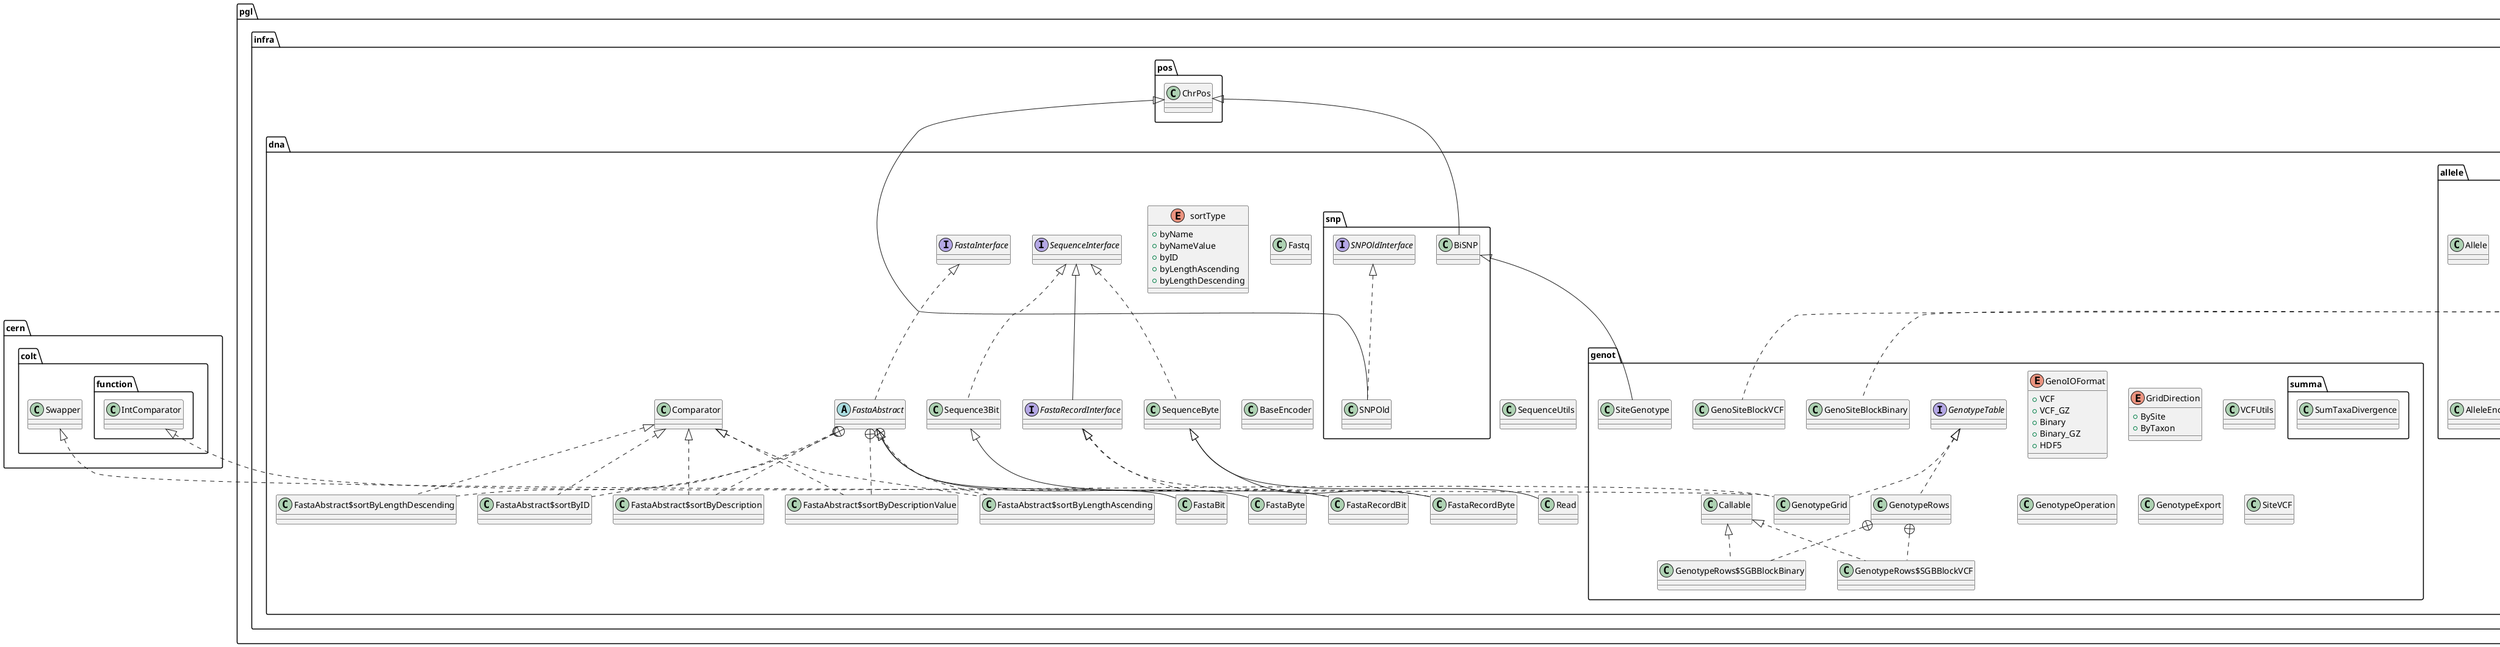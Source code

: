 @startuml
enum pgl.infra.dna.genot.GenoIOFormat {
+  VCF
+  VCF_GZ
+  Binary
+  Binary_GZ
+  HDF5
}

abstract class pgl.infra.dna.FastaAbstract {
}
enum pgl.infra.dna.sortType {
+  byName
+  byNameValue
+  byID
+  byLengthAscending
+  byLengthDescending
}

class pgl.infra.dna.FastaAbstract$sortByID {
}
class pgl.infra.dna.FastaAbstract$sortByDescription {
}
class pgl.infra.dna.FastaAbstract$sortByDescriptionValue {
}
class pgl.infra.dna.FastaAbstract$sortByLengthAscending {
}
class pgl.infra.dna.FastaAbstract$sortByLengthDescending {
}
class pgl.infra.dna.genot.GenotypeGrid {
}
enum pgl.infra.dna.genot.GridDirection {
+  BySite
+  ByTaxon
}

class pgl.infra.dna.allele.Allele {
}
class pgl.infra.dna.snp.SNPOld {
}
class pgl.infra.dna.Sequence3Bit {
}
class pgl.infra.dna.genot.VCFUtils {
}
class pgl.infra.dna.genot.summa.SumTaxaDivergence {
}
class pgl.infra.dna.genot.GenotypeOperation {
}
enum pgl.infra.dna.allele.AlleleType {
+  Reference
+  Alternative
+  Alternative2
+  Major
+  Minor
+  Minor2
+  Ancestral
+  Derived
}

class pgl.infra.dna.Fastq {
}
class pgl.infra.dna.FastaRecordByte {
}
class pgl.infra.dna.FastaRecordBit {
}
class pgl.infra.dna.Read {
}
interface pgl.infra.dna.FastaRecordInterface {
}
interface pgl.infra.dna.genot.GenotypeTable {
}
interface pgl.infra.dna.SequenceInterface {
}
interface pgl.infra.dna.FastaInterface {
}
class pgl.infra.dna.SequenceByte {
}
class pgl.infra.dna.BaseEncoder {
}
class pgl.infra.dna.genot.GenotypeExport {
}
class pgl.infra.dna.SequenceUtils {
}
class pgl.infra.dna.FastaBit {
}
class pgl.infra.dna.genot.GenoSiteBlockBinary {
}
class pgl.infra.dna.genot.GenotypeRows {
}
class pgl.infra.dna.genot.GenotypeRows$SGBBlockBinary {
}
class pgl.infra.dna.genot.GenotypeRows$SGBBlockVCF {
}
class pgl.infra.dna.allele.AlleleEncoder {
}
interface pgl.infra.dna.snp.SNPOldInterface {
}
class pgl.infra.dna.genot.GenoSiteBlockVCF {
}
class pgl.infra.dna.snp.BiSNP {
}
class pgl.infra.dna.FastaByte {
}
class pgl.infra.dna.genot.SiteGenotype {
}
class pgl.infra.dna.genot.SiteVCF {
}


pgl.infra.dna.FastaInterface <|.. pgl.infra.dna.FastaAbstract
pgl.infra.dna.FastaAbstract +.. pgl.infra.dna.FastaAbstract$sortByID
pgl.infra.dna.Comparator <|.. pgl.infra.dna.FastaAbstract$sortByID
pgl.infra.dna.FastaAbstract +.. pgl.infra.dna.FastaAbstract$sortByDescription
pgl.infra.dna.Comparator <|.. pgl.infra.dna.FastaAbstract$sortByDescription
pgl.infra.dna.FastaAbstract +.. pgl.infra.dna.FastaAbstract$sortByDescriptionValue
pgl.infra.dna.Comparator <|.. pgl.infra.dna.FastaAbstract$sortByDescriptionValue
pgl.infra.dna.FastaAbstract +.. pgl.infra.dna.FastaAbstract$sortByLengthAscending
pgl.infra.dna.Comparator <|.. pgl.infra.dna.FastaAbstract$sortByLengthAscending
pgl.infra.dna.FastaAbstract +.. pgl.infra.dna.FastaAbstract$sortByLengthDescending
pgl.infra.dna.Comparator <|.. pgl.infra.dna.FastaAbstract$sortByLengthDescending
pgl.infra.dna.genot.GenotypeTable <|.. pgl.infra.dna.genot.GenotypeGrid
cern.colt.Swapper <|.. pgl.infra.dna.genot.GenotypeGrid
cern.colt.function.IntComparator <|.. pgl.infra.dna.genot.GenotypeGrid
pgl.infra.dna.snp.SNPOldInterface <|.. pgl.infra.dna.snp.SNPOld
pgl.infra.pos.ChrPos <|-- pgl.infra.dna.snp.SNPOld
pgl.infra.dna.SequenceInterface <|.. pgl.infra.dna.Sequence3Bit
pgl.infra.dna.FastaRecordInterface <|.. pgl.infra.dna.FastaRecordByte
pgl.infra.dna.SequenceByte <|-- pgl.infra.dna.FastaRecordByte
pgl.infra.dna.FastaRecordInterface <|.. pgl.infra.dna.FastaRecordBit
pgl.infra.dna.Sequence3Bit <|-- pgl.infra.dna.FastaRecordBit
pgl.infra.dna.SequenceByte <|-- pgl.infra.dna.Read
pgl.infra.dna.SequenceInterface <|-- pgl.infra.dna.FastaRecordInterface
pgl.infra.dna.SequenceInterface <|.. pgl.infra.dna.SequenceByte
pgl.infra.dna.FastaAbstract <|-- pgl.infra.dna.FastaBit
java.util.concurrent.Callable <|.. pgl.infra.dna.genot.GenoSiteBlockBinary
pgl.infra.dna.genot.GenotypeTable <|.. pgl.infra.dna.genot.GenotypeRows
pgl.infra.dna.genot.GenotypeRows +.. pgl.infra.dna.genot.GenotypeRows$SGBBlockBinary
pgl.infra.dna.genot.Callable <|.. pgl.infra.dna.genot.GenotypeRows$SGBBlockBinary
pgl.infra.dna.genot.GenotypeRows +.. pgl.infra.dna.genot.GenotypeRows$SGBBlockVCF
pgl.infra.dna.genot.Callable <|.. pgl.infra.dna.genot.GenotypeRows$SGBBlockVCF
java.util.concurrent.Callable <|.. pgl.infra.dna.genot.GenoSiteBlockVCF
pgl.infra.pos.ChrPos <|-- pgl.infra.dna.snp.BiSNP
pgl.infra.dna.FastaAbstract <|-- pgl.infra.dna.FastaByte
pgl.infra.dna.snp.BiSNP <|-- pgl.infra.dna.genot.SiteGenotype
@enduml